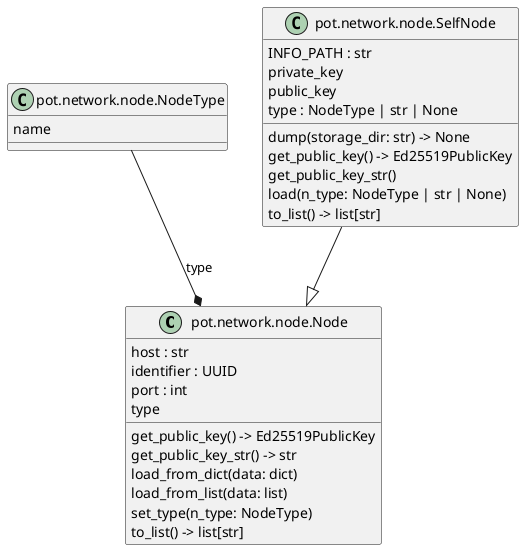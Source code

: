 @startuml classes
set namespaceSeparator none
class "pot.network.node.Node" as pot.network.node.Node {
  host : str
  identifier : UUID
  port : int
  type
  get_public_key() -> Ed25519PublicKey
  get_public_key_str() -> str
  load_from_dict(data: dict)
  load_from_list(data: list)
  set_type(n_type: NodeType)
  to_list() -> list[str]
}
class "pot.network.node.NodeType" as pot.network.node.NodeType {
  name
}
class "pot.network.node.SelfNode" as pot.network.node.SelfNode {
  INFO_PATH : str
  private_key
  public_key
  type : NodeType | str | None
  dump(storage_dir: str) -> None
  get_public_key() -> Ed25519PublicKey
  get_public_key_str()
  load(n_type: NodeType | str | None)
  to_list() -> list[str]
}
pot.network.node.NodeType --* pot.network.node.Node : type
pot.network.node.SelfNode --|> pot.network.node.Node
@enduml